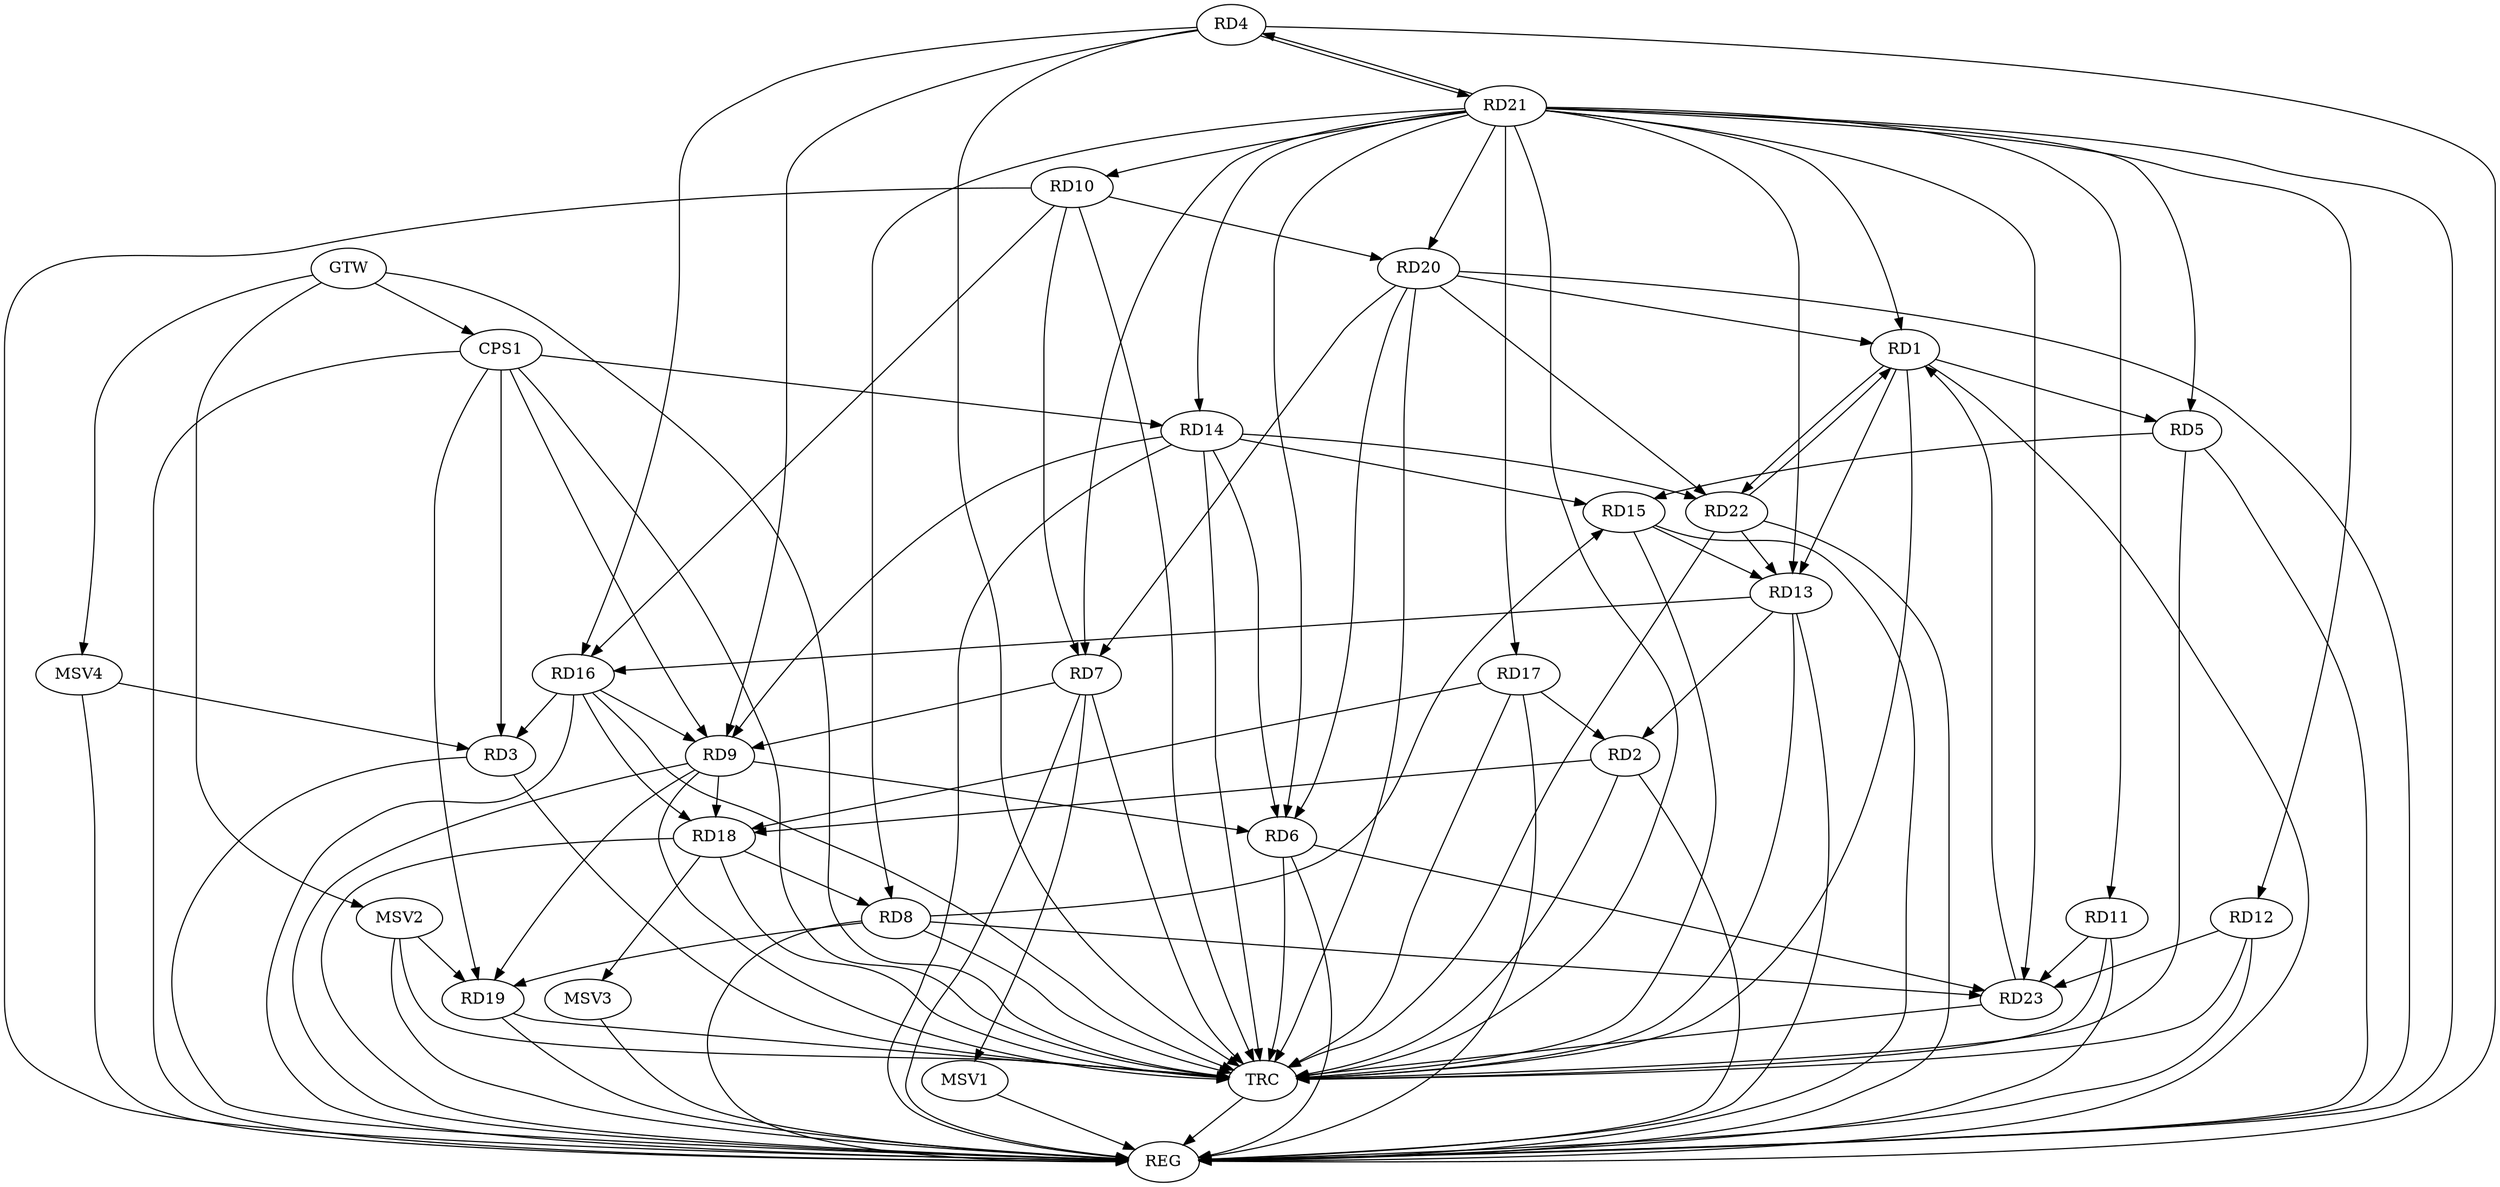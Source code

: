 strict digraph G {
  RD1 [ label="RD1" ];
  RD2 [ label="RD2" ];
  RD3 [ label="RD3" ];
  RD4 [ label="RD4" ];
  RD5 [ label="RD5" ];
  RD6 [ label="RD6" ];
  RD7 [ label="RD7" ];
  RD8 [ label="RD8" ];
  RD9 [ label="RD9" ];
  RD10 [ label="RD10" ];
  RD11 [ label="RD11" ];
  RD12 [ label="RD12" ];
  RD13 [ label="RD13" ];
  RD14 [ label="RD14" ];
  RD15 [ label="RD15" ];
  RD16 [ label="RD16" ];
  RD17 [ label="RD17" ];
  RD18 [ label="RD18" ];
  RD19 [ label="RD19" ];
  RD20 [ label="RD20" ];
  RD21 [ label="RD21" ];
  RD22 [ label="RD22" ];
  RD23 [ label="RD23" ];
  CPS1 [ label="CPS1" ];
  GTW [ label="GTW" ];
  REG [ label="REG" ];
  TRC [ label="TRC" ];
  MSV1 [ label="MSV1" ];
  MSV2 [ label="MSV2" ];
  MSV3 [ label="MSV3" ];
  MSV4 [ label="MSV4" ];
  RD1 -> RD5;
  RD1 -> RD13;
  RD20 -> RD1;
  RD21 -> RD1;
  RD1 -> RD22;
  RD22 -> RD1;
  RD23 -> RD1;
  RD13 -> RD2;
  RD17 -> RD2;
  RD2 -> RD18;
  RD16 -> RD3;
  RD4 -> RD9;
  RD4 -> RD16;
  RD4 -> RD21;
  RD5 -> RD15;
  RD9 -> RD6;
  RD14 -> RD6;
  RD20 -> RD6;
  RD6 -> RD23;
  RD7 -> RD9;
  RD10 -> RD7;
  RD20 -> RD7;
  RD21 -> RD7;
  RD8 -> RD15;
  RD18 -> RD8;
  RD8 -> RD19;
  RD21 -> RD8;
  RD8 -> RD23;
  RD14 -> RD9;
  RD16 -> RD9;
  RD9 -> RD18;
  RD9 -> RD19;
  RD10 -> RD16;
  RD10 -> RD20;
  RD11 -> RD23;
  RD12 -> RD23;
  RD15 -> RD13;
  RD13 -> RD16;
  RD21 -> RD13;
  RD22 -> RD13;
  RD14 -> RD15;
  RD21 -> RD14;
  RD14 -> RD22;
  RD16 -> RD18;
  RD17 -> RD18;
  RD20 -> RD22;
  CPS1 -> RD3;
  CPS1 -> RD19;
  CPS1 -> RD9;
  CPS1 -> RD14;
  GTW -> CPS1;
  RD1 -> REG;
  RD2 -> REG;
  RD3 -> REG;
  RD4 -> REG;
  RD5 -> REG;
  RD6 -> REG;
  RD7 -> REG;
  RD8 -> REG;
  RD9 -> REG;
  RD10 -> REG;
  RD11 -> REG;
  RD12 -> REG;
  RD13 -> REG;
  RD14 -> REG;
  RD15 -> REG;
  RD16 -> REG;
  RD17 -> REG;
  RD18 -> REG;
  RD19 -> REG;
  RD20 -> REG;
  RD21 -> REG;
  RD22 -> REG;
  CPS1 -> REG;
  RD1 -> TRC;
  RD2 -> TRC;
  RD3 -> TRC;
  RD4 -> TRC;
  RD5 -> TRC;
  RD6 -> TRC;
  RD7 -> TRC;
  RD8 -> TRC;
  RD9 -> TRC;
  RD10 -> TRC;
  RD11 -> TRC;
  RD12 -> TRC;
  RD13 -> TRC;
  RD14 -> TRC;
  RD15 -> TRC;
  RD16 -> TRC;
  RD17 -> TRC;
  RD18 -> TRC;
  RD19 -> TRC;
  RD20 -> TRC;
  RD21 -> TRC;
  RD22 -> TRC;
  RD23 -> TRC;
  CPS1 -> TRC;
  GTW -> TRC;
  TRC -> REG;
  RD21 -> RD4;
  RD21 -> RD11;
  RD21 -> RD5;
  RD21 -> RD17;
  RD21 -> RD23;
  RD21 -> RD10;
  RD21 -> RD12;
  RD21 -> RD6;
  RD21 -> RD20;
  RD7 -> MSV1;
  MSV1 -> REG;
  MSV2 -> RD19;
  GTW -> MSV2;
  MSV2 -> REG;
  MSV2 -> TRC;
  RD18 -> MSV3;
  MSV3 -> REG;
  MSV4 -> RD3;
  GTW -> MSV4;
  MSV4 -> REG;
}
